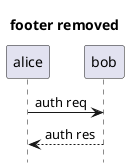 @startuml
hide footbox
title footer removed

alice -> bob : auth req
bob --> alice : auth res

@enduml
